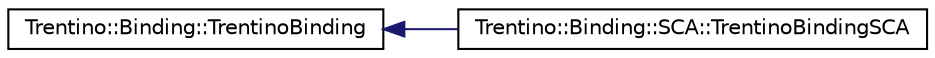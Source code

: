 digraph G
{
  edge [fontname="Helvetica",fontsize="10",labelfontname="Helvetica",labelfontsize="10"];
  node [fontname="Helvetica",fontsize="10",shape=record];
  rankdir="LR";
  Node1 [label="Trentino::Binding::TrentinoBinding",height=0.2,width=0.4,color="black", fillcolor="white", style="filled",URL="$class_trentino_1_1_binding_1_1_trentino_binding.html",tooltip="A Trentino Binding all Bindings should implement this interface, so that the Binding Manager can mana..."];
  Node1 -> Node2 [dir="back",color="midnightblue",fontsize="10",style="solid",fontname="Helvetica"];
  Node2 [label="Trentino::Binding::SCA::TrentinoBindingSCA",height=0.2,width=0.4,color="black", fillcolor="white", style="filled",URL="$class_trentino_1_1_binding_1_1_s_c_a_1_1_trentino_binding_s_c_a.html",tooltip="The Trentino SCA Binding implementation main class."];
}
